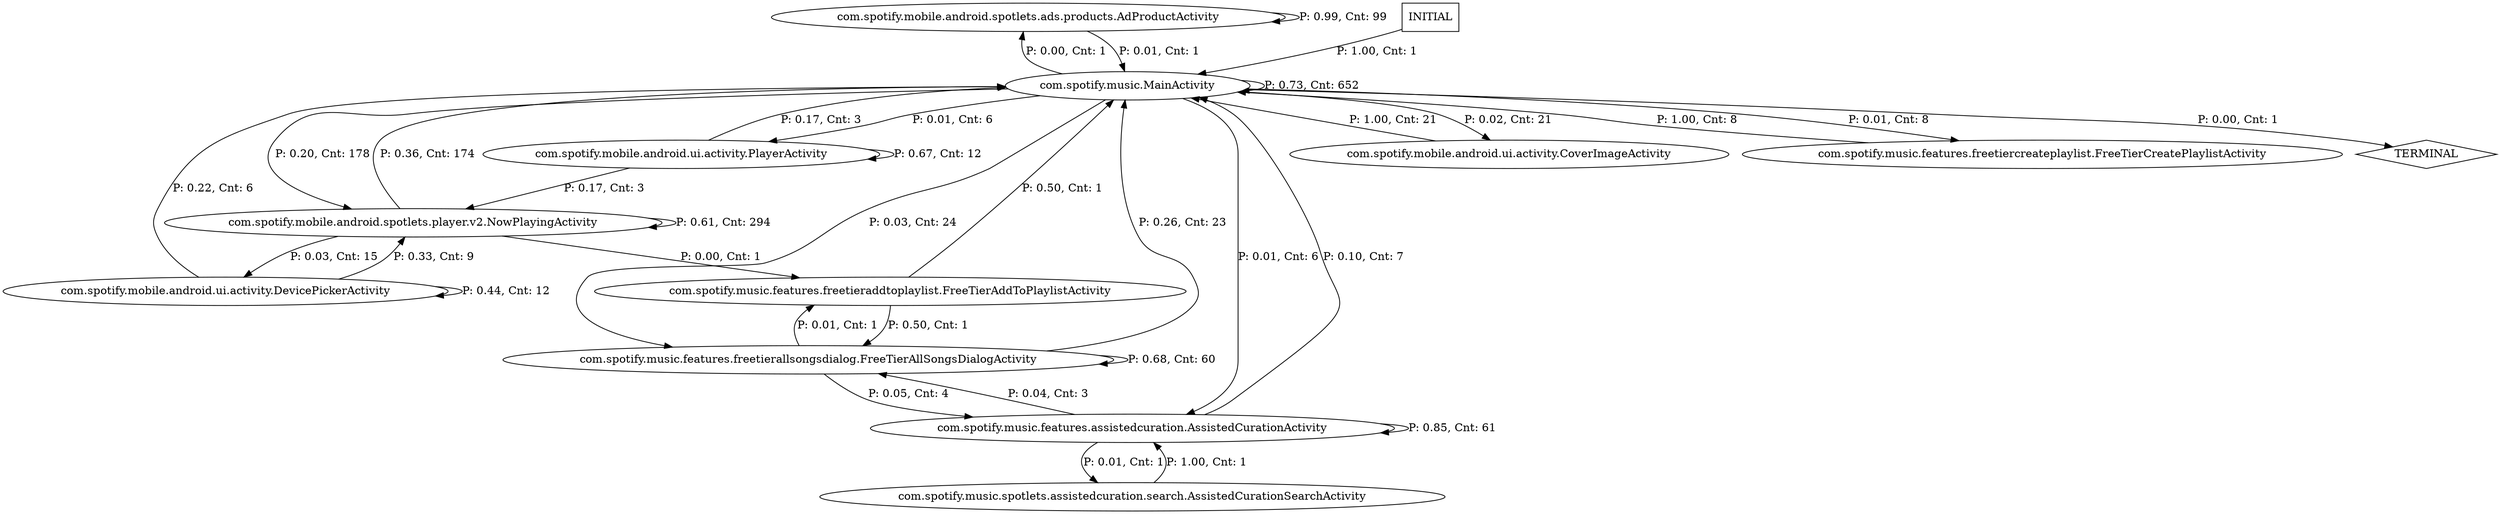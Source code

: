 digraph G {
  0 [label="com.spotify.mobile.android.spotlets.ads.products.AdProductActivity"];
  1 [label="com.spotify.mobile.android.spotlets.player.v2.NowPlayingActivity"];
  2 [label="com.spotify.mobile.android.ui.activity.CoverImageActivity"];
  3 [label="com.spotify.mobile.android.ui.activity.DevicePickerActivity"];
  4 [label="com.spotify.mobile.android.ui.activity.PlayerActivity"];
  5 [label="com.spotify.music.MainActivity"];
  6 [label="com.spotify.music.features.assistedcuration.AssistedCurationActivity"];
  7 [label="com.spotify.music.features.freetieraddtoplaylist.FreeTierAddToPlaylistActivity"];
  8 [label="com.spotify.music.features.freetierallsongsdialog.FreeTierAllSongsDialogActivity"];
  9 [label="com.spotify.music.features.freetiercreateplaylist.FreeTierCreatePlaylistActivity"];
  10 [label="com.spotify.music.spotlets.assistedcuration.search.AssistedCurationSearchActivity"];
  11 [label="TERMINAL",shape=diamond];
  12 [label="INITIAL",shape=box];
0->0 [label="P: 0.99, Cnt: 99"];
0->5 [label="P: 0.01, Cnt: 1"];
1->1 [label="P: 0.61, Cnt: 294"];
1->3 [label="P: 0.03, Cnt: 15"];
1->5 [label="P: 0.36, Cnt: 174"];
1->7 [label="P: 0.00, Cnt: 1"];
2->5 [label="P: 1.00, Cnt: 21"];
3->1 [label="P: 0.33, Cnt: 9"];
3->3 [label="P: 0.44, Cnt: 12"];
3->5 [label="P: 0.22, Cnt: 6"];
4->1 [label="P: 0.17, Cnt: 3"];
4->4 [label="P: 0.67, Cnt: 12"];
4->5 [label="P: 0.17, Cnt: 3"];
5->0 [label="P: 0.00, Cnt: 1"];
5->1 [label="P: 0.20, Cnt: 178"];
5->2 [label="P: 0.02, Cnt: 21"];
5->4 [label="P: 0.01, Cnt: 6"];
5->5 [label="P: 0.73, Cnt: 652"];
5->6 [label="P: 0.01, Cnt: 6"];
5->8 [label="P: 0.03, Cnt: 24"];
5->9 [label="P: 0.01, Cnt: 8"];
5->11 [label="P: 0.00, Cnt: 1"];
6->5 [label="P: 0.10, Cnt: 7"];
6->6 [label="P: 0.85, Cnt: 61"];
6->8 [label="P: 0.04, Cnt: 3"];
6->10 [label="P: 0.01, Cnt: 1"];
7->5 [label="P: 0.50, Cnt: 1"];
7->8 [label="P: 0.50, Cnt: 1"];
8->5 [label="P: 0.26, Cnt: 23"];
8->6 [label="P: 0.05, Cnt: 4"];
8->7 [label="P: 0.01, Cnt: 1"];
8->8 [label="P: 0.68, Cnt: 60"];
9->5 [label="P: 1.00, Cnt: 8"];
10->6 [label="P: 1.00, Cnt: 1"];
12->5 [label="P: 1.00, Cnt: 1"];
}
